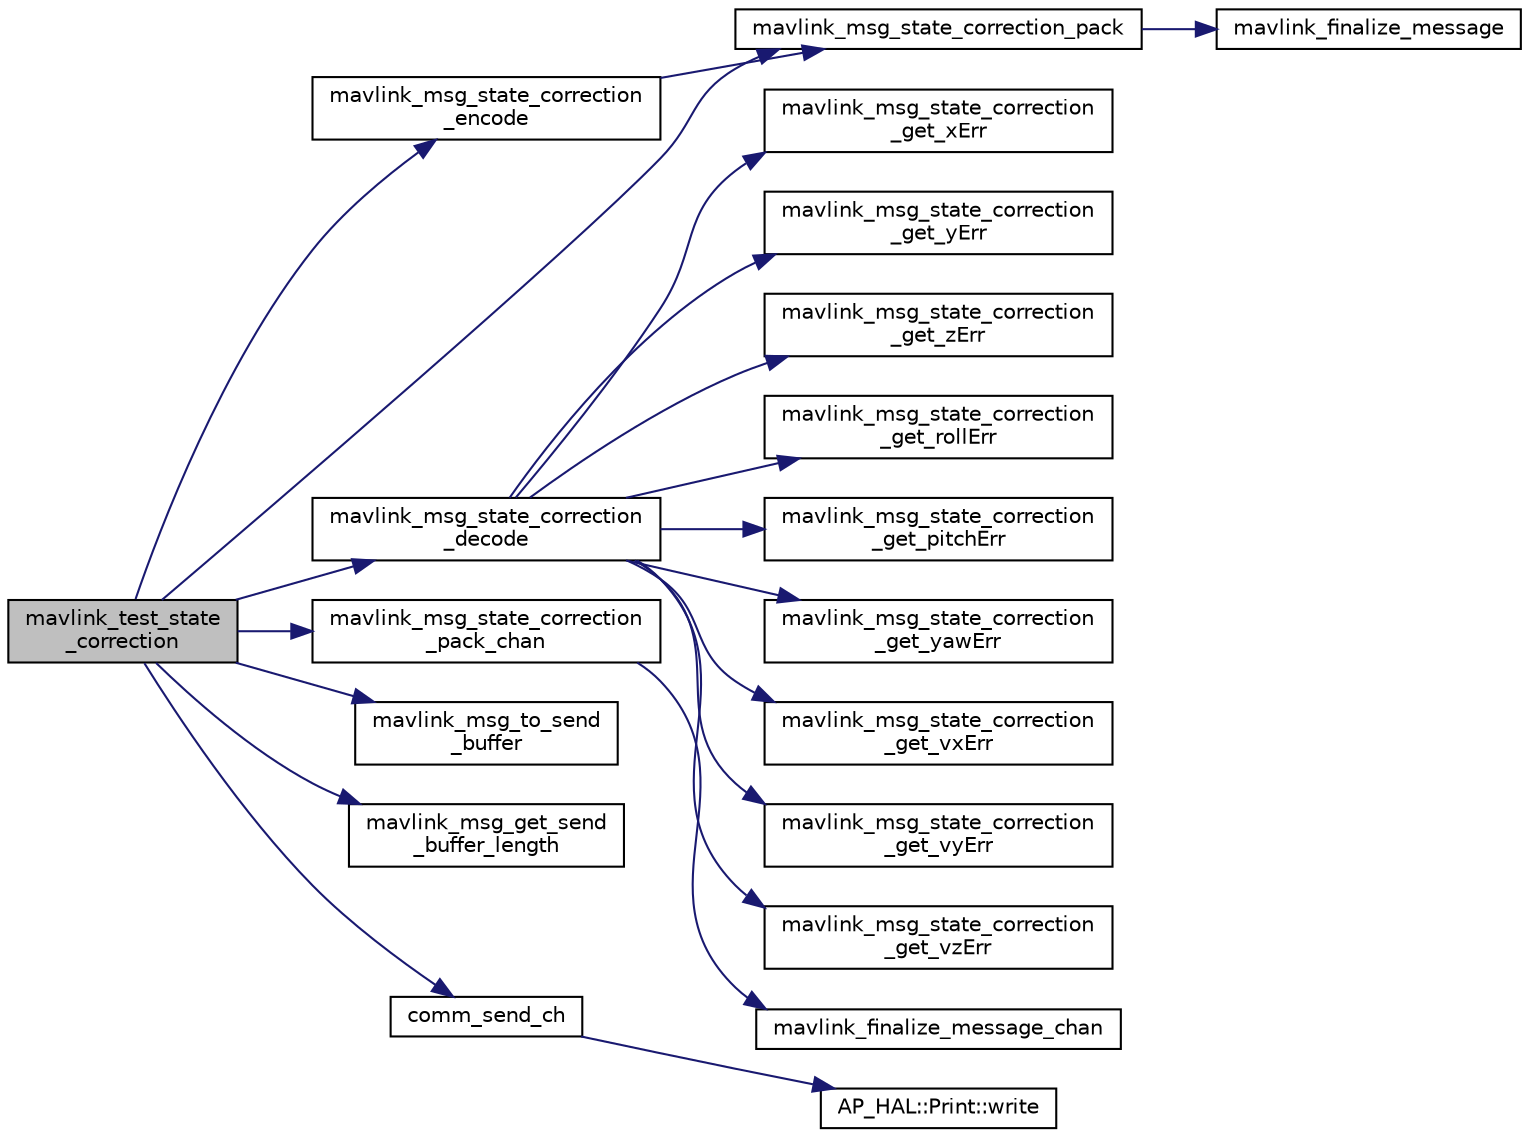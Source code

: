 digraph "mavlink_test_state_correction"
{
 // INTERACTIVE_SVG=YES
  edge [fontname="Helvetica",fontsize="10",labelfontname="Helvetica",labelfontsize="10"];
  node [fontname="Helvetica",fontsize="10",shape=record];
  rankdir="LR";
  Node1 [label="mavlink_test_state\l_correction",height=0.2,width=0.4,color="black", fillcolor="grey75", style="filled" fontcolor="black"];
  Node1 -> Node2 [color="midnightblue",fontsize="10",style="solid",fontname="Helvetica"];
  Node2 [label="mavlink_msg_state_correction\l_encode",height=0.2,width=0.4,color="black", fillcolor="white", style="filled",URL="$mavlink__msg__state__correction_8h.html#aa4201eaae74e2c9fa086fa38a2d0c593",tooltip="Encode a state_correction struct into a message. "];
  Node2 -> Node3 [color="midnightblue",fontsize="10",style="solid",fontname="Helvetica"];
  Node3 [label="mavlink_msg_state_correction_pack",height=0.2,width=0.4,color="black", fillcolor="white", style="filled",URL="$mavlink__msg__state__correction_8h.html#a1ce0081940ded6159b839bcaa4eb0c0a",tooltip="Pack a state_correction message. "];
  Node3 -> Node4 [color="midnightblue",fontsize="10",style="solid",fontname="Helvetica"];
  Node4 [label="mavlink_finalize_message",height=0.2,width=0.4,color="black", fillcolor="white", style="filled",URL="$v0_89_2mavlink__helpers_8h.html#af3bea083c5ec83f5b6570b2bd4a817d0",tooltip="Finalize a MAVLink message with MAVLINK_COMM_0 as default channel. "];
  Node1 -> Node5 [color="midnightblue",fontsize="10",style="solid",fontname="Helvetica"];
  Node5 [label="mavlink_msg_state_correction\l_decode",height=0.2,width=0.4,color="black", fillcolor="white", style="filled",URL="$mavlink__msg__state__correction_8h.html#a245e2e9f81bcb21b975f7920e92878e1",tooltip="Decode a state_correction message into a struct. "];
  Node5 -> Node6 [color="midnightblue",fontsize="10",style="solid",fontname="Helvetica"];
  Node6 [label="mavlink_msg_state_correction\l_get_xErr",height=0.2,width=0.4,color="black", fillcolor="white", style="filled",URL="$mavlink__msg__state__correction_8h.html#a86e3dcc90d15484ebd4e01aa26b5e8fc",tooltip="Send a state_correction message. "];
  Node5 -> Node7 [color="midnightblue",fontsize="10",style="solid",fontname="Helvetica"];
  Node7 [label="mavlink_msg_state_correction\l_get_yErr",height=0.2,width=0.4,color="black", fillcolor="white", style="filled",URL="$mavlink__msg__state__correction_8h.html#a1b3a891d1cfb4895665551b2a6c435f8",tooltip="Get field yErr from state_correction message. "];
  Node5 -> Node8 [color="midnightblue",fontsize="10",style="solid",fontname="Helvetica"];
  Node8 [label="mavlink_msg_state_correction\l_get_zErr",height=0.2,width=0.4,color="black", fillcolor="white", style="filled",URL="$mavlink__msg__state__correction_8h.html#a96af625326a0bf98217436b7a1a06903",tooltip="Get field zErr from state_correction message. "];
  Node5 -> Node9 [color="midnightblue",fontsize="10",style="solid",fontname="Helvetica"];
  Node9 [label="mavlink_msg_state_correction\l_get_rollErr",height=0.2,width=0.4,color="black", fillcolor="white", style="filled",URL="$mavlink__msg__state__correction_8h.html#a31bd1e963583f808c151236b3f556953",tooltip="Get field rollErr from state_correction message. "];
  Node5 -> Node10 [color="midnightblue",fontsize="10",style="solid",fontname="Helvetica"];
  Node10 [label="mavlink_msg_state_correction\l_get_pitchErr",height=0.2,width=0.4,color="black", fillcolor="white", style="filled",URL="$mavlink__msg__state__correction_8h.html#a59eef5b127012900f4ae6fca8bd51c25",tooltip="Get field pitchErr from state_correction message. "];
  Node5 -> Node11 [color="midnightblue",fontsize="10",style="solid",fontname="Helvetica"];
  Node11 [label="mavlink_msg_state_correction\l_get_yawErr",height=0.2,width=0.4,color="black", fillcolor="white", style="filled",URL="$mavlink__msg__state__correction_8h.html#ab91979e9c98f6c94ef1b884b0453e50c",tooltip="Get field yawErr from state_correction message. "];
  Node5 -> Node12 [color="midnightblue",fontsize="10",style="solid",fontname="Helvetica"];
  Node12 [label="mavlink_msg_state_correction\l_get_vxErr",height=0.2,width=0.4,color="black", fillcolor="white", style="filled",URL="$mavlink__msg__state__correction_8h.html#a4c885bf91c6a7c21c2d1767e84c1310d",tooltip="Get field vxErr from state_correction message. "];
  Node5 -> Node13 [color="midnightblue",fontsize="10",style="solid",fontname="Helvetica"];
  Node13 [label="mavlink_msg_state_correction\l_get_vyErr",height=0.2,width=0.4,color="black", fillcolor="white", style="filled",URL="$mavlink__msg__state__correction_8h.html#ac94cd0114d3868fb1398339be9265889",tooltip="Get field vyErr from state_correction message. "];
  Node5 -> Node14 [color="midnightblue",fontsize="10",style="solid",fontname="Helvetica"];
  Node14 [label="mavlink_msg_state_correction\l_get_vzErr",height=0.2,width=0.4,color="black", fillcolor="white", style="filled",URL="$mavlink__msg__state__correction_8h.html#ae200ccaad7ccc040c2398bb7864dbce2",tooltip="Get field vzErr from state_correction message. "];
  Node1 -> Node3 [color="midnightblue",fontsize="10",style="solid",fontname="Helvetica"];
  Node1 -> Node15 [color="midnightblue",fontsize="10",style="solid",fontname="Helvetica"];
  Node15 [label="mavlink_msg_state_correction\l_pack_chan",height=0.2,width=0.4,color="black", fillcolor="white", style="filled",URL="$mavlink__msg__state__correction_8h.html#aa5746c658ae500c3bb7ee41ccc8993cf",tooltip="Pack a state_correction message on a channel. "];
  Node15 -> Node16 [color="midnightblue",fontsize="10",style="solid",fontname="Helvetica"];
  Node16 [label="mavlink_finalize_message_chan",height=0.2,width=0.4,color="black", fillcolor="white", style="filled",URL="$v0_89_2mavlink__helpers_8h.html#aa66131138fc02101dcc73b4b556ab422",tooltip="Finalize a MAVLink message with channel assignment. "];
  Node1 -> Node17 [color="midnightblue",fontsize="10",style="solid",fontname="Helvetica"];
  Node17 [label="mavlink_msg_to_send\l_buffer",height=0.2,width=0.4,color="black", fillcolor="white", style="filled",URL="$v0_89_2mavlink__helpers_8h.html#afea0a9befa84822fd62c2899ea0d849e",tooltip="Pack a message to send it over a serial byte stream. "];
  Node1 -> Node18 [color="midnightblue",fontsize="10",style="solid",fontname="Helvetica"];
  Node18 [label="mavlink_msg_get_send\l_buffer_length",height=0.2,width=0.4,color="black", fillcolor="white", style="filled",URL="$v0_89_2protocol_8h.html#aa86c08f27aabb7a2e12a67f189f590c8",tooltip="Get the required buffer size for this message. "];
  Node1 -> Node19 [color="midnightblue",fontsize="10",style="solid",fontname="Helvetica"];
  Node19 [label="comm_send_ch",height=0.2,width=0.4,color="black", fillcolor="white", style="filled",URL="$GCS__MAVLink_8h.html#ab753873a1ee10adedd0ce246311468f8"];
  Node19 -> Node20 [color="midnightblue",fontsize="10",style="solid",fontname="Helvetica"];
  Node20 [label="AP_HAL::Print::write",height=0.2,width=0.4,color="black", fillcolor="white", style="filled",URL="$classAP__HAL_1_1Print.html#acc65391952a43334f8f5c9bef341f501"];
}
